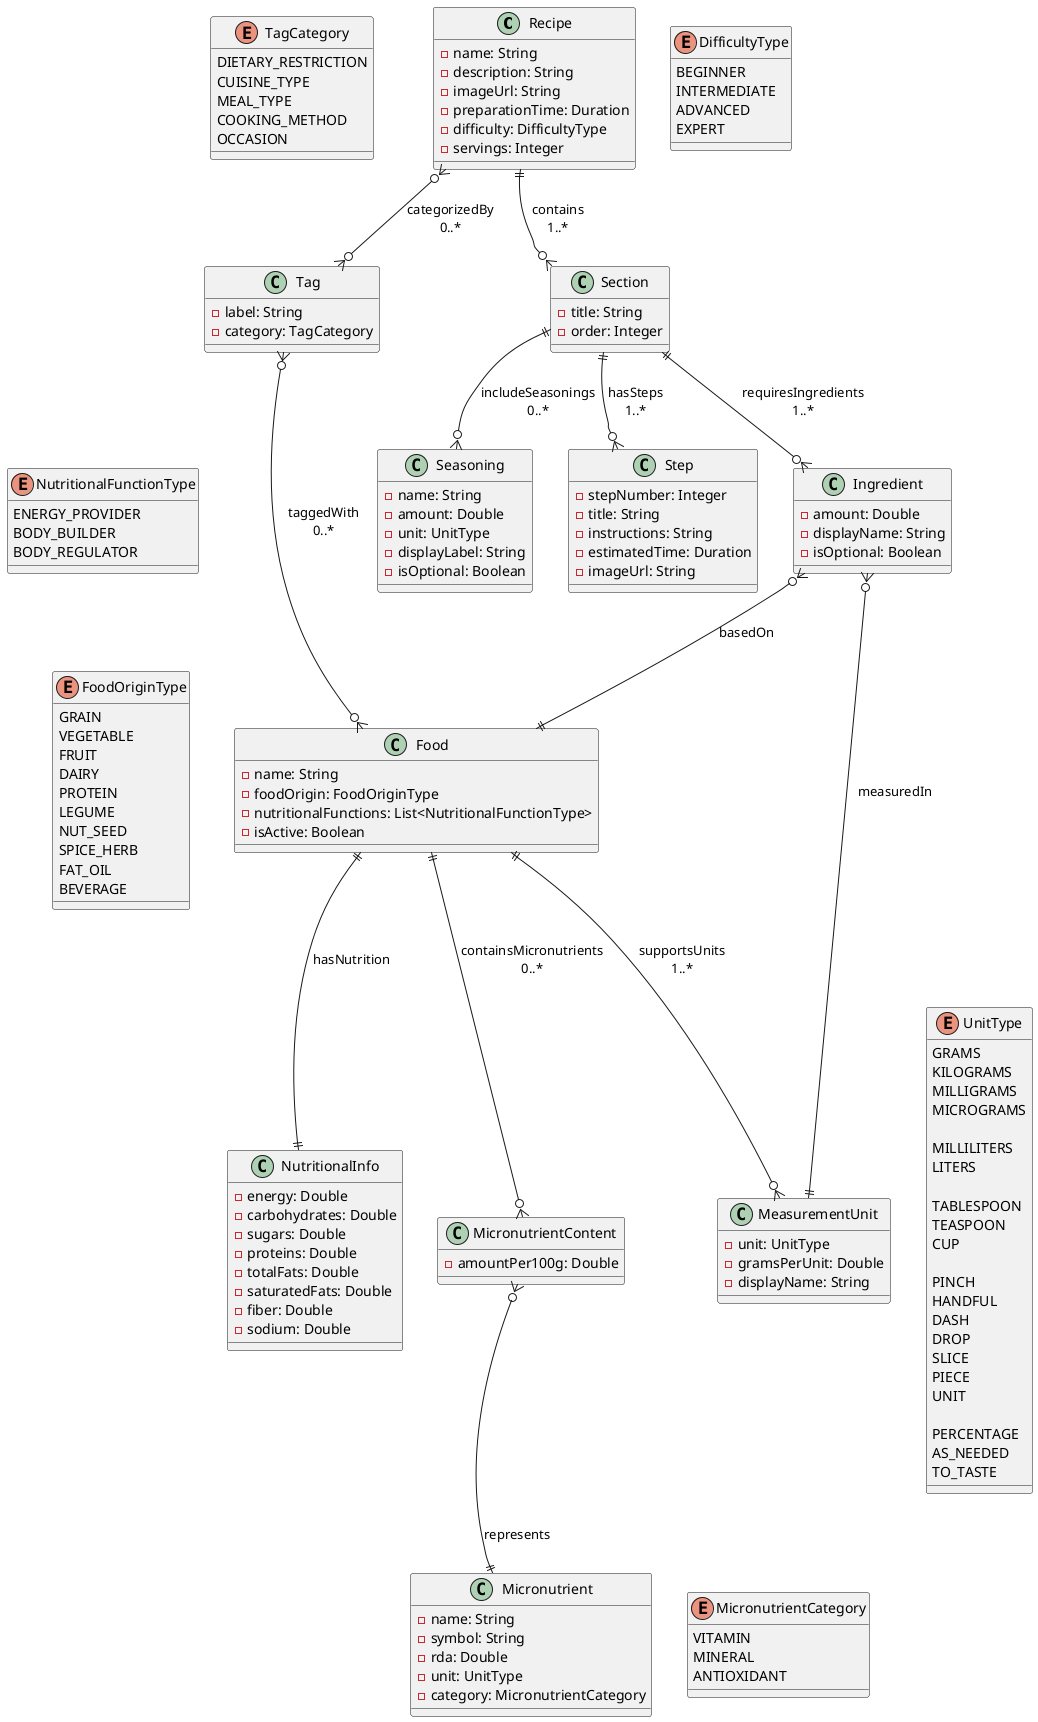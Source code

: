 @startuml

!define COMPOSITION_COLOR #FF6B6B
!define AGGREGATION_COLOR #4ECDC4
!define ASSOCIATION_COLOR #45B7D1

class Recipe {
    - name: String
    - description: String
    - imageUrl: String
    - preparationTime: Duration
    - difficulty: DifficultyType
    - servings: Integer
}

class Tag {
    - label: String
    - category: TagCategory
}

class Section {
    - title: String
    - order: Integer
}

class Step {
    - stepNumber: Integer
    - title: String
    - instructions: String
    - estimatedTime: Duration
    - imageUrl: String
}

class Ingredient {
    - amount: Double
    - displayName: String
    - isOptional: Boolean
}

class Seasoning {
    - name: String
    - amount: Double
    - unit: UnitType
    - displayLabel: String
    - isOptional: Boolean
}

class Food {
    - name: String
    - foodOrigin: FoodOriginType
    - nutritionalFunctions: List<NutritionalFunctionType>
    - isActive: Boolean
}

class NutritionalInfo {
    - energy: Double
    - carbohydrates: Double
    - sugars: Double
    - proteins: Double
    - totalFats: Double
    - saturatedFats: Double
    - fiber: Double
    - sodium: Double
}

class MicronutrientContent {
    - amountPer100g: Double
}

class Micronutrient {
    - name: String
    - symbol: String
    - rda: Double
    - unit: UnitType
    - category: MicronutrientCategory
}

class MeasurementUnit {
    - unit: UnitType
    - gramsPerUnit: Double
    - displayName: String
}

Recipe ||--o{ Section : "contains\n1..*"
Recipe }o--o{ Tag : "categorizedBy\n0..*"

Section ||--o{ Step : "hasSteps\n1..*"
Section ||--o{ Ingredient : "requiresIngredients\n1..*"
Section ||--o{ Seasoning : "includeSeasonings\n0..*"

Ingredient }o--|| Food : "basedOn"
Ingredient }o--|| MeasurementUnit : "measuredIn"

Food ||--|| NutritionalInfo : "hasNutrition"
Food ||--o{ MeasurementUnit : "supportsUnits\n1..*"
Food ||--o{ MicronutrientContent : "containsMicronutrients\n0..*"
Food }o-up-o{ Tag : "taggedWith\n0..*"

MicronutrientContent }o--|| Micronutrient : "represents"

Recipe -[hidden]down-> Section
Section -[hidden]down-> Step
Food -[hidden]down-> NutritionalInfo
MicronutrientContent -[hidden]up-> Micronutrient

' Enums agrupados
enum UnitType {
    ' Weight
    GRAMS
    KILOGRAMS
    MILLIGRAMS
    MICROGRAMS

    ' Volume
    MILLILITERS
    LITERS

    ' Kitchen measures
    TABLESPOON
    TEASPOON
    CUP

    ' Approximate measures
    PINCH
    HANDFUL
    DASH
    DROP
    SLICE
    PIECE
    UNIT

    ' Special
    PERCENTAGE
    AS_NEEDED
    TO_TASTE
}

enum FoodOriginType {
    GRAIN
    VEGETABLE
    FRUIT
    DAIRY
    PROTEIN
    LEGUME
    NUT_SEED
    SPICE_HERB
    FAT_OIL
    BEVERAGE
}

enum NutritionalFunctionType {
    ENERGY_PROVIDER
    BODY_BUILDER
    BODY_REGULATOR
}

enum DifficultyType {
    BEGINNER
    INTERMEDIATE
    ADVANCED
    EXPERT
}

enum TagCategory {
    DIETARY_RESTRICTION
    CUISINE_TYPE
    MEAL_TYPE
    COOKING_METHOD
    OCCASION
}

enum MicronutrientCategory {
    VITAMIN
    MINERAL
    ANTIOXIDANT
}


' Usando hidden para alinear
Recipe -[hidden]right-> DifficultyType
Micronutrient -[hidden]right-> MicronutrientCategory
MeasurementUnit -[hidden]right-> UnitType
Tag -[hidden]up-> TagCategory
Food -[hidden]left-> FoodOriginType
FoodOriginType -[hidden]up-> NutritionalFunctionType


@enduml